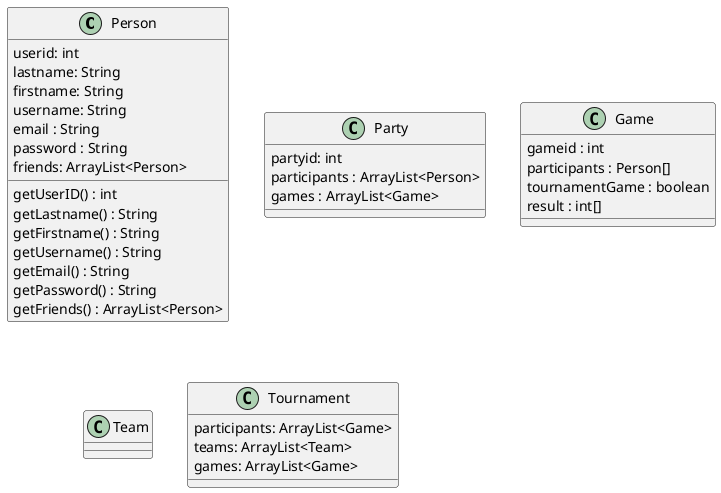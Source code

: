 @startuml Party
class Person 
{
    userid: int
    lastname: String
    firstname: String
    username: String 
    email : String 
    password : String 
    friends: ArrayList<Person>


    getUserID() : int
    getLastname() : String
    getFirstname() : String
    getUsername() : String
    getEmail() : String
    getPassword() : String 
    getFriends() : ArrayList<Person>

}

class Party 
{
    partyid: int
    participants : ArrayList<Person>
    games : ArrayList<Game>

    
}

class Game
{
    gameid : int
    participants : Person[]
    tournamentGame : boolean
    result : int[]
} 

class Team
{

}

class Tournament
{
    participants: ArrayList<Game>
    teams: ArrayList<Team>
    games: ArrayList<Game>


} 


@enduml
